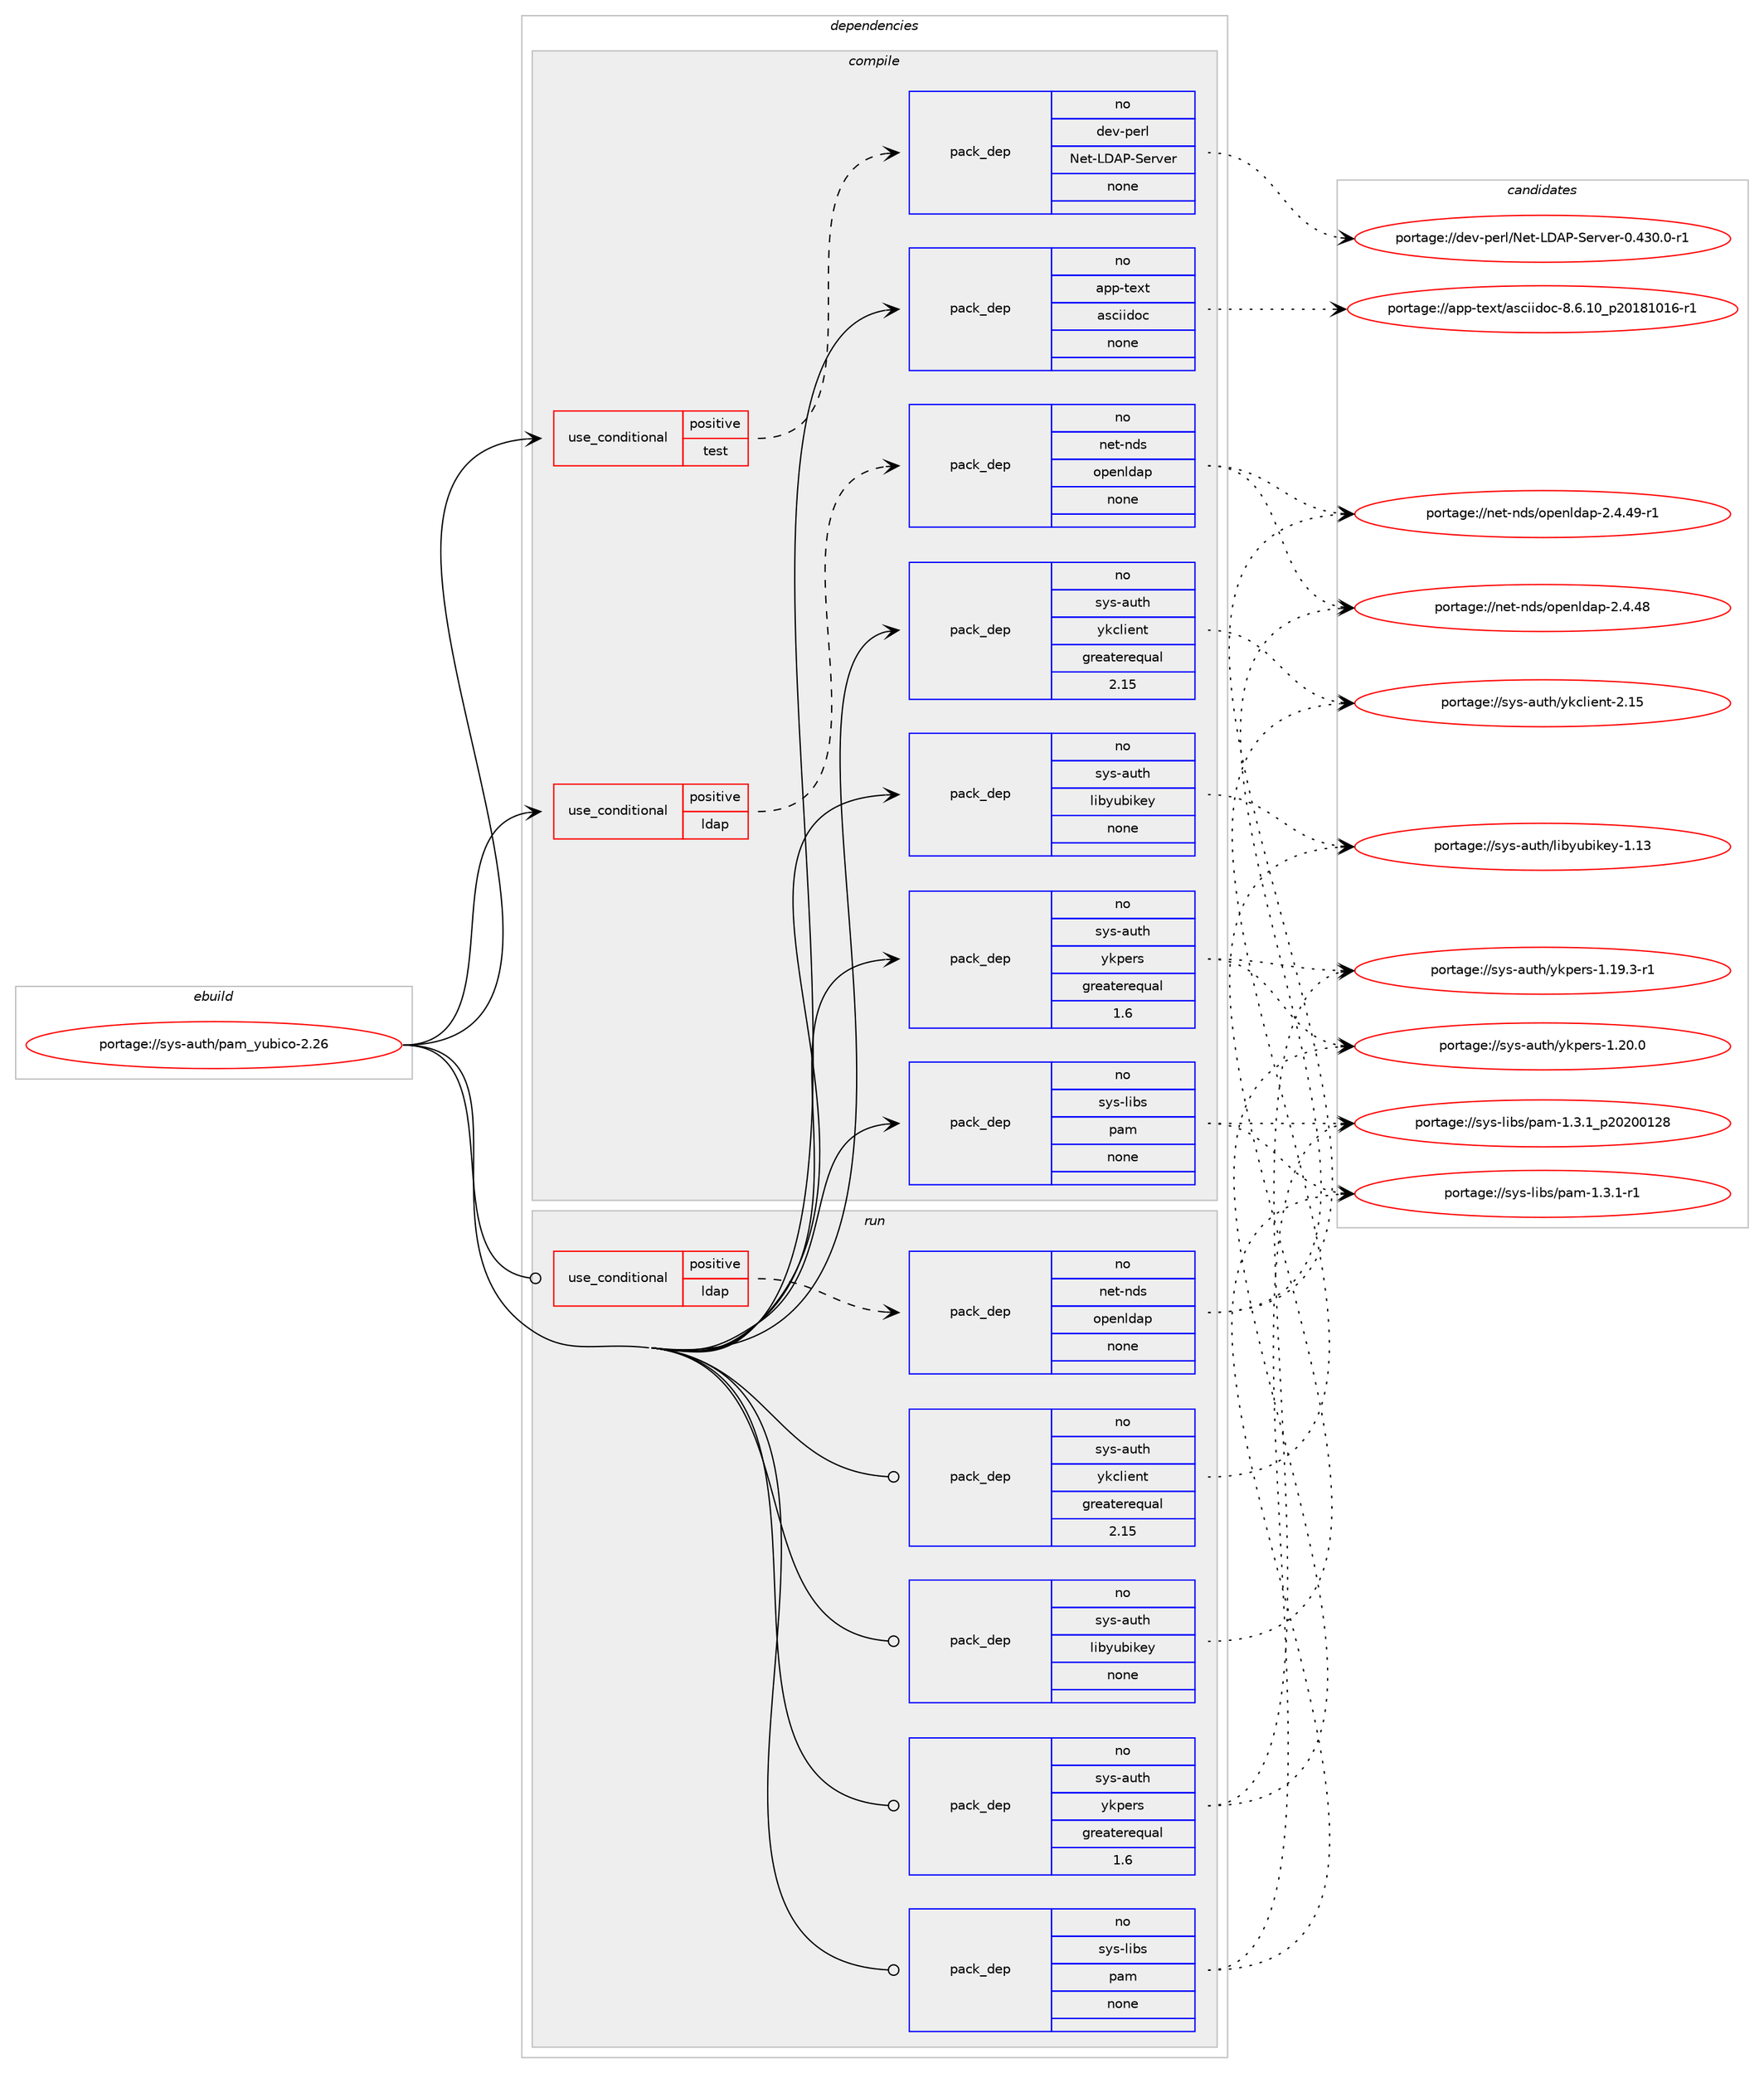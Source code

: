 digraph prolog {

# *************
# Graph options
# *************

newrank=true;
concentrate=true;
compound=true;
graph [rankdir=LR,fontname=Helvetica,fontsize=10,ranksep=1.5];#, ranksep=2.5, nodesep=0.2];
edge  [arrowhead=vee];
node  [fontname=Helvetica,fontsize=10];

# **********
# The ebuild
# **********

subgraph cluster_leftcol {
color=gray;
rank=same;
label=<<i>ebuild</i>>;
id [label="portage://sys-auth/pam_yubico-2.26", color=red, width=4, href="../sys-auth/pam_yubico-2.26.svg"];
}

# ****************
# The dependencies
# ****************

subgraph cluster_midcol {
color=gray;
label=<<i>dependencies</i>>;
subgraph cluster_compile {
fillcolor="#eeeeee";
style=filled;
label=<<i>compile</i>>;
subgraph cond12346 {
dependency59859 [label=<<TABLE BORDER="0" CELLBORDER="1" CELLSPACING="0" CELLPADDING="4"><TR><TD ROWSPAN="3" CELLPADDING="10">use_conditional</TD></TR><TR><TD>positive</TD></TR><TR><TD>ldap</TD></TR></TABLE>>, shape=none, color=red];
subgraph pack46260 {
dependency59860 [label=<<TABLE BORDER="0" CELLBORDER="1" CELLSPACING="0" CELLPADDING="4" WIDTH="220"><TR><TD ROWSPAN="6" CELLPADDING="30">pack_dep</TD></TR><TR><TD WIDTH="110">no</TD></TR><TR><TD>net-nds</TD></TR><TR><TD>openldap</TD></TR><TR><TD>none</TD></TR><TR><TD></TD></TR></TABLE>>, shape=none, color=blue];
}
dependency59859:e -> dependency59860:w [weight=20,style="dashed",arrowhead="vee"];
}
id:e -> dependency59859:w [weight=20,style="solid",arrowhead="vee"];
subgraph cond12347 {
dependency59861 [label=<<TABLE BORDER="0" CELLBORDER="1" CELLSPACING="0" CELLPADDING="4"><TR><TD ROWSPAN="3" CELLPADDING="10">use_conditional</TD></TR><TR><TD>positive</TD></TR><TR><TD>test</TD></TR></TABLE>>, shape=none, color=red];
subgraph pack46261 {
dependency59862 [label=<<TABLE BORDER="0" CELLBORDER="1" CELLSPACING="0" CELLPADDING="4" WIDTH="220"><TR><TD ROWSPAN="6" CELLPADDING="30">pack_dep</TD></TR><TR><TD WIDTH="110">no</TD></TR><TR><TD>dev-perl</TD></TR><TR><TD>Net-LDAP-Server</TD></TR><TR><TD>none</TD></TR><TR><TD></TD></TR></TABLE>>, shape=none, color=blue];
}
dependency59861:e -> dependency59862:w [weight=20,style="dashed",arrowhead="vee"];
}
id:e -> dependency59861:w [weight=20,style="solid",arrowhead="vee"];
subgraph pack46262 {
dependency59863 [label=<<TABLE BORDER="0" CELLBORDER="1" CELLSPACING="0" CELLPADDING="4" WIDTH="220"><TR><TD ROWSPAN="6" CELLPADDING="30">pack_dep</TD></TR><TR><TD WIDTH="110">no</TD></TR><TR><TD>app-text</TD></TR><TR><TD>asciidoc</TD></TR><TR><TD>none</TD></TR><TR><TD></TD></TR></TABLE>>, shape=none, color=blue];
}
id:e -> dependency59863:w [weight=20,style="solid",arrowhead="vee"];
subgraph pack46263 {
dependency59864 [label=<<TABLE BORDER="0" CELLBORDER="1" CELLSPACING="0" CELLPADDING="4" WIDTH="220"><TR><TD ROWSPAN="6" CELLPADDING="30">pack_dep</TD></TR><TR><TD WIDTH="110">no</TD></TR><TR><TD>sys-auth</TD></TR><TR><TD>libyubikey</TD></TR><TR><TD>none</TD></TR><TR><TD></TD></TR></TABLE>>, shape=none, color=blue];
}
id:e -> dependency59864:w [weight=20,style="solid",arrowhead="vee"];
subgraph pack46264 {
dependency59865 [label=<<TABLE BORDER="0" CELLBORDER="1" CELLSPACING="0" CELLPADDING="4" WIDTH="220"><TR><TD ROWSPAN="6" CELLPADDING="30">pack_dep</TD></TR><TR><TD WIDTH="110">no</TD></TR><TR><TD>sys-auth</TD></TR><TR><TD>ykclient</TD></TR><TR><TD>greaterequal</TD></TR><TR><TD>2.15</TD></TR></TABLE>>, shape=none, color=blue];
}
id:e -> dependency59865:w [weight=20,style="solid",arrowhead="vee"];
subgraph pack46265 {
dependency59866 [label=<<TABLE BORDER="0" CELLBORDER="1" CELLSPACING="0" CELLPADDING="4" WIDTH="220"><TR><TD ROWSPAN="6" CELLPADDING="30">pack_dep</TD></TR><TR><TD WIDTH="110">no</TD></TR><TR><TD>sys-auth</TD></TR><TR><TD>ykpers</TD></TR><TR><TD>greaterequal</TD></TR><TR><TD>1.6</TD></TR></TABLE>>, shape=none, color=blue];
}
id:e -> dependency59866:w [weight=20,style="solid",arrowhead="vee"];
subgraph pack46266 {
dependency59867 [label=<<TABLE BORDER="0" CELLBORDER="1" CELLSPACING="0" CELLPADDING="4" WIDTH="220"><TR><TD ROWSPAN="6" CELLPADDING="30">pack_dep</TD></TR><TR><TD WIDTH="110">no</TD></TR><TR><TD>sys-libs</TD></TR><TR><TD>pam</TD></TR><TR><TD>none</TD></TR><TR><TD></TD></TR></TABLE>>, shape=none, color=blue];
}
id:e -> dependency59867:w [weight=20,style="solid",arrowhead="vee"];
}
subgraph cluster_compileandrun {
fillcolor="#eeeeee";
style=filled;
label=<<i>compile and run</i>>;
}
subgraph cluster_run {
fillcolor="#eeeeee";
style=filled;
label=<<i>run</i>>;
subgraph cond12348 {
dependency59868 [label=<<TABLE BORDER="0" CELLBORDER="1" CELLSPACING="0" CELLPADDING="4"><TR><TD ROWSPAN="3" CELLPADDING="10">use_conditional</TD></TR><TR><TD>positive</TD></TR><TR><TD>ldap</TD></TR></TABLE>>, shape=none, color=red];
subgraph pack46267 {
dependency59869 [label=<<TABLE BORDER="0" CELLBORDER="1" CELLSPACING="0" CELLPADDING="4" WIDTH="220"><TR><TD ROWSPAN="6" CELLPADDING="30">pack_dep</TD></TR><TR><TD WIDTH="110">no</TD></TR><TR><TD>net-nds</TD></TR><TR><TD>openldap</TD></TR><TR><TD>none</TD></TR><TR><TD></TD></TR></TABLE>>, shape=none, color=blue];
}
dependency59868:e -> dependency59869:w [weight=20,style="dashed",arrowhead="vee"];
}
id:e -> dependency59868:w [weight=20,style="solid",arrowhead="odot"];
subgraph pack46268 {
dependency59870 [label=<<TABLE BORDER="0" CELLBORDER="1" CELLSPACING="0" CELLPADDING="4" WIDTH="220"><TR><TD ROWSPAN="6" CELLPADDING="30">pack_dep</TD></TR><TR><TD WIDTH="110">no</TD></TR><TR><TD>sys-auth</TD></TR><TR><TD>libyubikey</TD></TR><TR><TD>none</TD></TR><TR><TD></TD></TR></TABLE>>, shape=none, color=blue];
}
id:e -> dependency59870:w [weight=20,style="solid",arrowhead="odot"];
subgraph pack46269 {
dependency59871 [label=<<TABLE BORDER="0" CELLBORDER="1" CELLSPACING="0" CELLPADDING="4" WIDTH="220"><TR><TD ROWSPAN="6" CELLPADDING="30">pack_dep</TD></TR><TR><TD WIDTH="110">no</TD></TR><TR><TD>sys-auth</TD></TR><TR><TD>ykclient</TD></TR><TR><TD>greaterequal</TD></TR><TR><TD>2.15</TD></TR></TABLE>>, shape=none, color=blue];
}
id:e -> dependency59871:w [weight=20,style="solid",arrowhead="odot"];
subgraph pack46270 {
dependency59872 [label=<<TABLE BORDER="0" CELLBORDER="1" CELLSPACING="0" CELLPADDING="4" WIDTH="220"><TR><TD ROWSPAN="6" CELLPADDING="30">pack_dep</TD></TR><TR><TD WIDTH="110">no</TD></TR><TR><TD>sys-auth</TD></TR><TR><TD>ykpers</TD></TR><TR><TD>greaterequal</TD></TR><TR><TD>1.6</TD></TR></TABLE>>, shape=none, color=blue];
}
id:e -> dependency59872:w [weight=20,style="solid",arrowhead="odot"];
subgraph pack46271 {
dependency59873 [label=<<TABLE BORDER="0" CELLBORDER="1" CELLSPACING="0" CELLPADDING="4" WIDTH="220"><TR><TD ROWSPAN="6" CELLPADDING="30">pack_dep</TD></TR><TR><TD WIDTH="110">no</TD></TR><TR><TD>sys-libs</TD></TR><TR><TD>pam</TD></TR><TR><TD>none</TD></TR><TR><TD></TD></TR></TABLE>>, shape=none, color=blue];
}
id:e -> dependency59873:w [weight=20,style="solid",arrowhead="odot"];
}
}

# **************
# The candidates
# **************

subgraph cluster_choices {
rank=same;
color=gray;
label=<<i>candidates</i>>;

subgraph choice46260 {
color=black;
nodesep=1;
choice110101116451101001154711111210111010810097112455046524652574511449 [label="portage://net-nds/openldap-2.4.49-r1", color=red, width=4,href="../net-nds/openldap-2.4.49-r1.svg"];
choice11010111645110100115471111121011101081009711245504652465256 [label="portage://net-nds/openldap-2.4.48", color=red, width=4,href="../net-nds/openldap-2.4.48.svg"];
dependency59860:e -> choice110101116451101001154711111210111010810097112455046524652574511449:w [style=dotted,weight="100"];
dependency59860:e -> choice11010111645110100115471111121011101081009711245504652465256:w [style=dotted,weight="100"];
}
subgraph choice46261 {
color=black;
nodesep=1;
choice1001011184511210111410847781011164576686580458310111411810111445484652514846484511449 [label="portage://dev-perl/Net-LDAP-Server-0.430.0-r1", color=red, width=4,href="../dev-perl/Net-LDAP-Server-0.430.0-r1.svg"];
dependency59862:e -> choice1001011184511210111410847781011164576686580458310111411810111445484652514846484511449:w [style=dotted,weight="100"];
}
subgraph choice46262 {
color=black;
nodesep=1;
choice971121124511610112011647971159910510510011199455646544649489511250484956494849544511449 [label="portage://app-text/asciidoc-8.6.10_p20181016-r1", color=red, width=4,href="../app-text/asciidoc-8.6.10_p20181016-r1.svg"];
dependency59863:e -> choice971121124511610112011647971159910510510011199455646544649489511250484956494849544511449:w [style=dotted,weight="100"];
}
subgraph choice46263 {
color=black;
nodesep=1;
choice11512111545971171161044710810598121117981051071011214549464951 [label="portage://sys-auth/libyubikey-1.13", color=red, width=4,href="../sys-auth/libyubikey-1.13.svg"];
dependency59864:e -> choice11512111545971171161044710810598121117981051071011214549464951:w [style=dotted,weight="100"];
}
subgraph choice46264 {
color=black;
nodesep=1;
choice115121115459711711610447121107991081051011101164550464953 [label="portage://sys-auth/ykclient-2.15", color=red, width=4,href="../sys-auth/ykclient-2.15.svg"];
dependency59865:e -> choice115121115459711711610447121107991081051011101164550464953:w [style=dotted,weight="100"];
}
subgraph choice46265 {
color=black;
nodesep=1;
choice11512111545971171161044712110711210111411545494650484648 [label="portage://sys-auth/ykpers-1.20.0", color=red, width=4,href="../sys-auth/ykpers-1.20.0.svg"];
choice115121115459711711610447121107112101114115454946495746514511449 [label="portage://sys-auth/ykpers-1.19.3-r1", color=red, width=4,href="../sys-auth/ykpers-1.19.3-r1.svg"];
dependency59866:e -> choice11512111545971171161044712110711210111411545494650484648:w [style=dotted,weight="100"];
dependency59866:e -> choice115121115459711711610447121107112101114115454946495746514511449:w [style=dotted,weight="100"];
}
subgraph choice46266 {
color=black;
nodesep=1;
choice11512111545108105981154711297109454946514649951125048504848495056 [label="portage://sys-libs/pam-1.3.1_p20200128", color=red, width=4,href="../sys-libs/pam-1.3.1_p20200128.svg"];
choice115121115451081059811547112971094549465146494511449 [label="portage://sys-libs/pam-1.3.1-r1", color=red, width=4,href="../sys-libs/pam-1.3.1-r1.svg"];
dependency59867:e -> choice11512111545108105981154711297109454946514649951125048504848495056:w [style=dotted,weight="100"];
dependency59867:e -> choice115121115451081059811547112971094549465146494511449:w [style=dotted,weight="100"];
}
subgraph choice46267 {
color=black;
nodesep=1;
choice110101116451101001154711111210111010810097112455046524652574511449 [label="portage://net-nds/openldap-2.4.49-r1", color=red, width=4,href="../net-nds/openldap-2.4.49-r1.svg"];
choice11010111645110100115471111121011101081009711245504652465256 [label="portage://net-nds/openldap-2.4.48", color=red, width=4,href="../net-nds/openldap-2.4.48.svg"];
dependency59869:e -> choice110101116451101001154711111210111010810097112455046524652574511449:w [style=dotted,weight="100"];
dependency59869:e -> choice11010111645110100115471111121011101081009711245504652465256:w [style=dotted,weight="100"];
}
subgraph choice46268 {
color=black;
nodesep=1;
choice11512111545971171161044710810598121117981051071011214549464951 [label="portage://sys-auth/libyubikey-1.13", color=red, width=4,href="../sys-auth/libyubikey-1.13.svg"];
dependency59870:e -> choice11512111545971171161044710810598121117981051071011214549464951:w [style=dotted,weight="100"];
}
subgraph choice46269 {
color=black;
nodesep=1;
choice115121115459711711610447121107991081051011101164550464953 [label="portage://sys-auth/ykclient-2.15", color=red, width=4,href="../sys-auth/ykclient-2.15.svg"];
dependency59871:e -> choice115121115459711711610447121107991081051011101164550464953:w [style=dotted,weight="100"];
}
subgraph choice46270 {
color=black;
nodesep=1;
choice11512111545971171161044712110711210111411545494650484648 [label="portage://sys-auth/ykpers-1.20.0", color=red, width=4,href="../sys-auth/ykpers-1.20.0.svg"];
choice115121115459711711610447121107112101114115454946495746514511449 [label="portage://sys-auth/ykpers-1.19.3-r1", color=red, width=4,href="../sys-auth/ykpers-1.19.3-r1.svg"];
dependency59872:e -> choice11512111545971171161044712110711210111411545494650484648:w [style=dotted,weight="100"];
dependency59872:e -> choice115121115459711711610447121107112101114115454946495746514511449:w [style=dotted,weight="100"];
}
subgraph choice46271 {
color=black;
nodesep=1;
choice11512111545108105981154711297109454946514649951125048504848495056 [label="portage://sys-libs/pam-1.3.1_p20200128", color=red, width=4,href="../sys-libs/pam-1.3.1_p20200128.svg"];
choice115121115451081059811547112971094549465146494511449 [label="portage://sys-libs/pam-1.3.1-r1", color=red, width=4,href="../sys-libs/pam-1.3.1-r1.svg"];
dependency59873:e -> choice11512111545108105981154711297109454946514649951125048504848495056:w [style=dotted,weight="100"];
dependency59873:e -> choice115121115451081059811547112971094549465146494511449:w [style=dotted,weight="100"];
}
}

}
